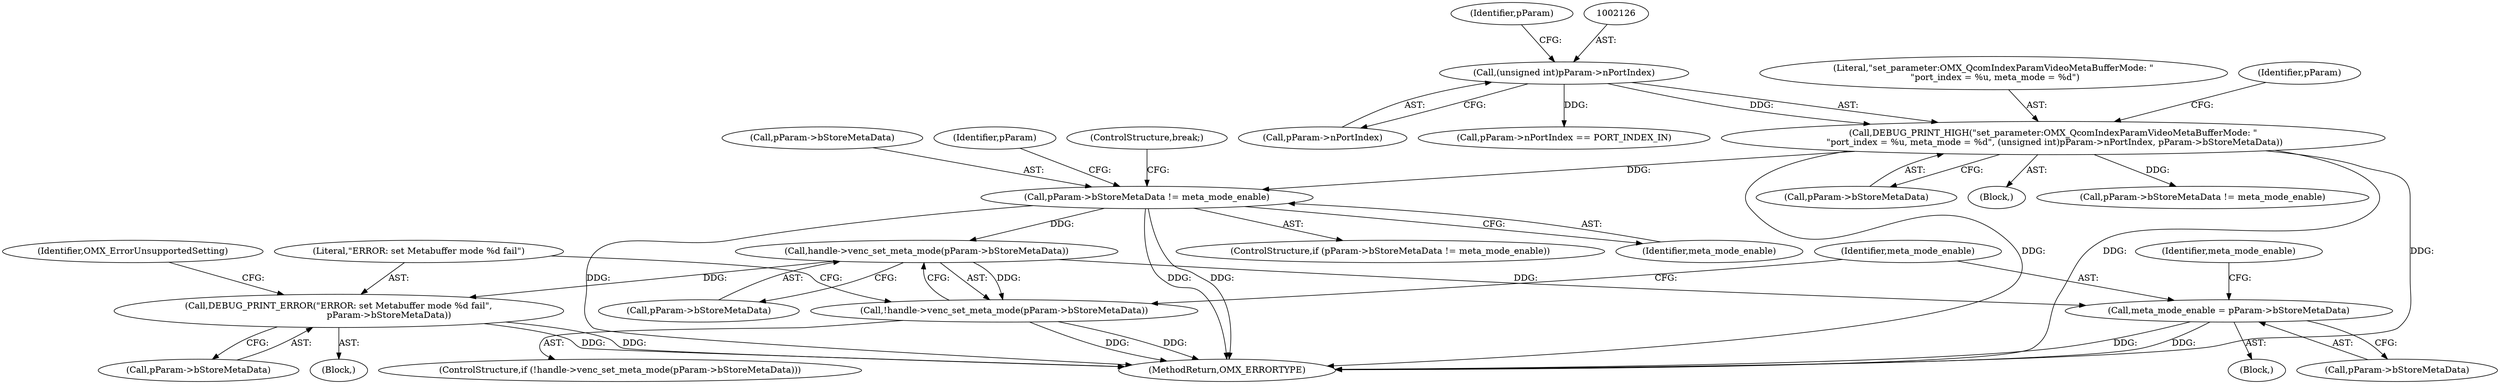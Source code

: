 digraph "0_Android_560ccdb509a7b86186fac0fce1b25bd9a3e6a6e8_7@pointer" {
"1002141" [label="(Call,pParam->bStoreMetaData != meta_mode_enable)"];
"1002123" [label="(Call,DEBUG_PRINT_HIGH(\"set_parameter:OMX_QcomIndexParamVideoMetaBufferMode: \"\n \"port_index = %u, meta_mode = %d\", (unsigned int)pParam->nPortIndex, pParam->bStoreMetaData))"];
"1002125" [label="(Call,(unsigned int)pParam->nPortIndex)"];
"1002149" [label="(Call,handle->venc_set_meta_mode(pParam->bStoreMetaData))"];
"1002148" [label="(Call,!handle->venc_set_meta_mode(pParam->bStoreMetaData))"];
"1002154" [label="(Call,DEBUG_PRINT_ERROR(\"ERROR: set Metabuffer mode %d fail\",\n                                    pParam->bStoreMetaData))"];
"1002161" [label="(Call,meta_mode_enable = pParam->bStoreMetaData)"];
"1002142" [label="(Call,pParam->bStoreMetaData)"];
"1002140" [label="(ControlStructure,if (pParam->bStoreMetaData != meta_mode_enable))"];
"1002145" [label="(Identifier,meta_mode_enable)"];
"1002148" [label="(Call,!handle->venc_set_meta_mode(pParam->bStoreMetaData))"];
"1002124" [label="(Literal,\"set_parameter:OMX_QcomIndexParamVideoMetaBufferMode: \"\n \"port_index = %u, meta_mode = %d\")"];
"1002156" [label="(Call,pParam->bStoreMetaData)"];
"1002167" [label="(Identifier,meta_mode_enable)"];
"1002155" [label="(Literal,\"ERROR: set Metabuffer mode %d fail\")"];
"1002131" [label="(Identifier,pParam)"];
"1002151" [label="(Identifier,pParam)"];
"1002136" [label="(Identifier,pParam)"];
"1002150" [label="(Call,pParam->bStoreMetaData)"];
"1002154" [label="(Call,DEBUG_PRINT_ERROR(\"ERROR: set Metabuffer mode %d fail\",\n                                    pParam->bStoreMetaData))"];
"1002160" [label="(Identifier,OMX_ErrorUnsupportedSetting)"];
"1002162" [label="(Identifier,meta_mode_enable)"];
"1002127" [label="(Call,pParam->nPortIndex)"];
"1002123" [label="(Call,DEBUG_PRINT_HIGH(\"set_parameter:OMX_QcomIndexParamVideoMetaBufferMode: \"\n \"port_index = %u, meta_mode = %d\", (unsigned int)pParam->nPortIndex, pParam->bStoreMetaData))"];
"1002141" [label="(Call,pParam->bStoreMetaData != meta_mode_enable)"];
"1002125" [label="(Call,(unsigned int)pParam->nPortIndex)"];
"1002130" [label="(Call,pParam->bStoreMetaData)"];
"1002134" [label="(Call,pParam->nPortIndex == PORT_INDEX_IN)"];
"1002161" [label="(Call,meta_mode_enable = pParam->bStoreMetaData)"];
"1002163" [label="(Call,pParam->bStoreMetaData)"];
"1002113" [label="(Block,)"];
"1002147" [label="(ControlStructure,if (!handle->venc_set_meta_mode(pParam->bStoreMetaData)))"];
"1002146" [label="(Block,)"];
"1002149" [label="(Call,handle->venc_set_meta_mode(pParam->bStoreMetaData))"];
"1002249" [label="(ControlStructure,break;)"];
"1002217" [label="(Call,pParam->bStoreMetaData != meta_mode_enable)"];
"1002153" [label="(Block,)"];
"1002913" [label="(MethodReturn,OMX_ERRORTYPE)"];
"1002141" -> "1002140"  [label="AST: "];
"1002141" -> "1002145"  [label="CFG: "];
"1002142" -> "1002141"  [label="AST: "];
"1002145" -> "1002141"  [label="AST: "];
"1002151" -> "1002141"  [label="CFG: "];
"1002249" -> "1002141"  [label="CFG: "];
"1002141" -> "1002913"  [label="DDG: "];
"1002141" -> "1002913"  [label="DDG: "];
"1002141" -> "1002913"  [label="DDG: "];
"1002123" -> "1002141"  [label="DDG: "];
"1002141" -> "1002149"  [label="DDG: "];
"1002123" -> "1002113"  [label="AST: "];
"1002123" -> "1002130"  [label="CFG: "];
"1002124" -> "1002123"  [label="AST: "];
"1002125" -> "1002123"  [label="AST: "];
"1002130" -> "1002123"  [label="AST: "];
"1002136" -> "1002123"  [label="CFG: "];
"1002123" -> "1002913"  [label="DDG: "];
"1002123" -> "1002913"  [label="DDG: "];
"1002123" -> "1002913"  [label="DDG: "];
"1002125" -> "1002123"  [label="DDG: "];
"1002123" -> "1002217"  [label="DDG: "];
"1002125" -> "1002127"  [label="CFG: "];
"1002126" -> "1002125"  [label="AST: "];
"1002127" -> "1002125"  [label="AST: "];
"1002131" -> "1002125"  [label="CFG: "];
"1002125" -> "1002134"  [label="DDG: "];
"1002149" -> "1002148"  [label="AST: "];
"1002149" -> "1002150"  [label="CFG: "];
"1002150" -> "1002149"  [label="AST: "];
"1002148" -> "1002149"  [label="CFG: "];
"1002149" -> "1002148"  [label="DDG: "];
"1002149" -> "1002154"  [label="DDG: "];
"1002149" -> "1002161"  [label="DDG: "];
"1002148" -> "1002147"  [label="AST: "];
"1002155" -> "1002148"  [label="CFG: "];
"1002162" -> "1002148"  [label="CFG: "];
"1002148" -> "1002913"  [label="DDG: "];
"1002148" -> "1002913"  [label="DDG: "];
"1002154" -> "1002153"  [label="AST: "];
"1002154" -> "1002156"  [label="CFG: "];
"1002155" -> "1002154"  [label="AST: "];
"1002156" -> "1002154"  [label="AST: "];
"1002160" -> "1002154"  [label="CFG: "];
"1002154" -> "1002913"  [label="DDG: "];
"1002154" -> "1002913"  [label="DDG: "];
"1002161" -> "1002146"  [label="AST: "];
"1002161" -> "1002163"  [label="CFG: "];
"1002162" -> "1002161"  [label="AST: "];
"1002163" -> "1002161"  [label="AST: "];
"1002167" -> "1002161"  [label="CFG: "];
"1002161" -> "1002913"  [label="DDG: "];
"1002161" -> "1002913"  [label="DDG: "];
}
